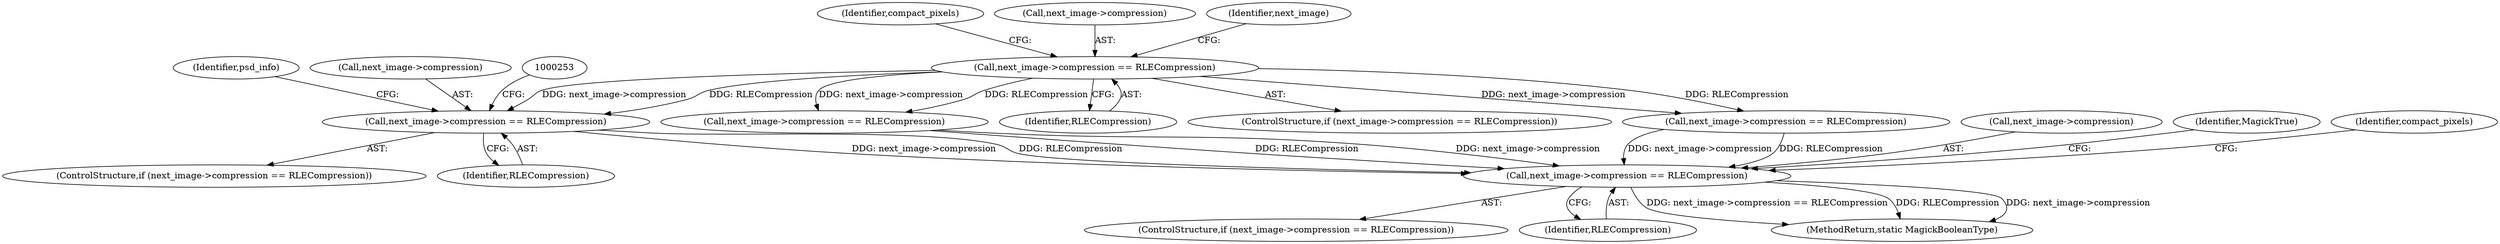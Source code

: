 digraph "0_ImageMagick_6f1879d498bcc5cce12fe0c5decb8dbc0f608e5d@pointer" {
"1000246" [label="(Call,next_image->compression == RLECompression)"];
"1000134" [label="(Call,next_image->compression == RLECompression)"];
"1000498" [label="(Call,next_image->compression == RLECompression)"];
"1000133" [label="(ControlStructure,if (next_image->compression == RLECompression))"];
"1000173" [label="(Call,next_image->compression == RLECompression)"];
"1000280" [label="(Identifier,psd_info)"];
"1000499" [label="(Call,next_image->compression)"];
"1000141" [label="(Identifier,compact_pixels)"];
"1000134" [label="(Call,next_image->compression == RLECompression)"];
"1000324" [label="(Call,next_image->compression == RLECompression)"];
"1000247" [label="(Call,next_image->compression)"];
"1000250" [label="(Identifier,RLECompression)"];
"1000138" [label="(Identifier,RLECompression)"];
"1000510" [label="(Identifier,MagickTrue)"];
"1000498" [label="(Call,next_image->compression == RLECompression)"];
"1000135" [label="(Call,next_image->compression)"];
"1000245" [label="(ControlStructure,if (next_image->compression == RLECompression))"];
"1000497" [label="(ControlStructure,if (next_image->compression == RLECompression))"];
"1000502" [label="(Identifier,RLECompression)"];
"1000504" [label="(Identifier,compact_pixels)"];
"1000511" [label="(MethodReturn,static MagickBooleanType)"];
"1000246" [label="(Call,next_image->compression == RLECompression)"];
"1000169" [label="(Identifier,next_image)"];
"1000246" -> "1000245"  [label="AST: "];
"1000246" -> "1000250"  [label="CFG: "];
"1000247" -> "1000246"  [label="AST: "];
"1000250" -> "1000246"  [label="AST: "];
"1000253" -> "1000246"  [label="CFG: "];
"1000280" -> "1000246"  [label="CFG: "];
"1000134" -> "1000246"  [label="DDG: next_image->compression"];
"1000134" -> "1000246"  [label="DDG: RLECompression"];
"1000246" -> "1000498"  [label="DDG: next_image->compression"];
"1000246" -> "1000498"  [label="DDG: RLECompression"];
"1000134" -> "1000133"  [label="AST: "];
"1000134" -> "1000138"  [label="CFG: "];
"1000135" -> "1000134"  [label="AST: "];
"1000138" -> "1000134"  [label="AST: "];
"1000141" -> "1000134"  [label="CFG: "];
"1000169" -> "1000134"  [label="CFG: "];
"1000134" -> "1000173"  [label="DDG: next_image->compression"];
"1000134" -> "1000173"  [label="DDG: RLECompression"];
"1000134" -> "1000324"  [label="DDG: next_image->compression"];
"1000134" -> "1000324"  [label="DDG: RLECompression"];
"1000498" -> "1000497"  [label="AST: "];
"1000498" -> "1000502"  [label="CFG: "];
"1000499" -> "1000498"  [label="AST: "];
"1000502" -> "1000498"  [label="AST: "];
"1000504" -> "1000498"  [label="CFG: "];
"1000510" -> "1000498"  [label="CFG: "];
"1000498" -> "1000511"  [label="DDG: next_image->compression == RLECompression"];
"1000498" -> "1000511"  [label="DDG: RLECompression"];
"1000498" -> "1000511"  [label="DDG: next_image->compression"];
"1000324" -> "1000498"  [label="DDG: next_image->compression"];
"1000324" -> "1000498"  [label="DDG: RLECompression"];
"1000173" -> "1000498"  [label="DDG: next_image->compression"];
"1000173" -> "1000498"  [label="DDG: RLECompression"];
}
